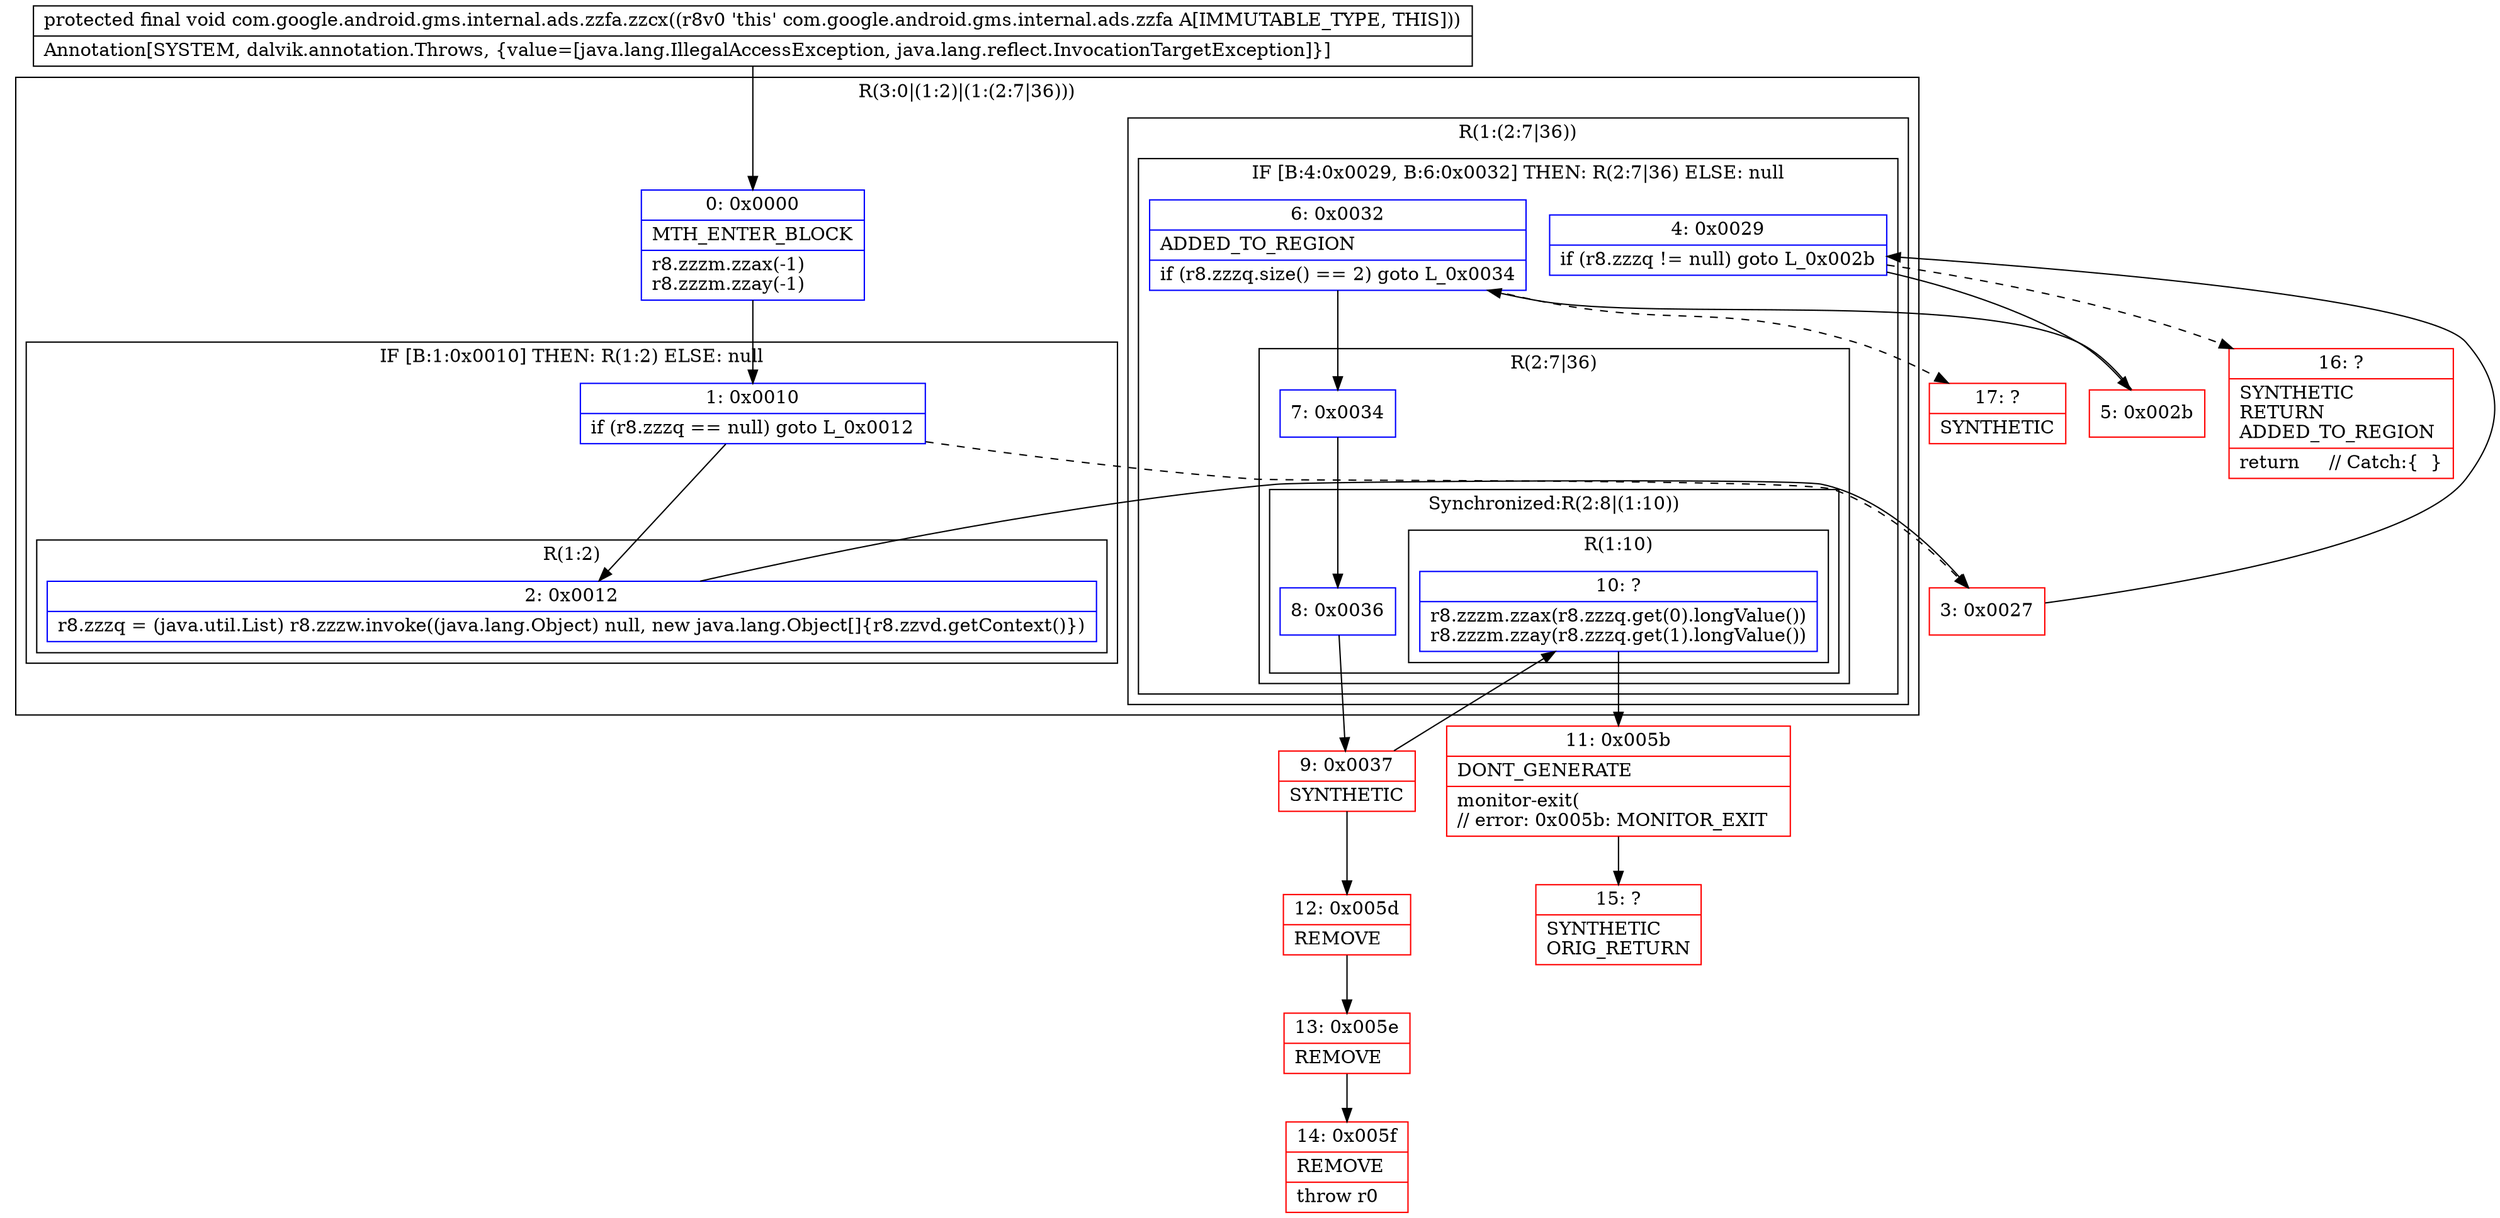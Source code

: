 digraph "CFG forcom.google.android.gms.internal.ads.zzfa.zzcx()V" {
subgraph cluster_Region_1175509454 {
label = "R(3:0|(1:2)|(1:(2:7|36)))";
node [shape=record,color=blue];
Node_0 [shape=record,label="{0\:\ 0x0000|MTH_ENTER_BLOCK\l|r8.zzzm.zzax(\-1)\lr8.zzzm.zzay(\-1)\l}"];
subgraph cluster_IfRegion_168967872 {
label = "IF [B:1:0x0010] THEN: R(1:2) ELSE: null";
node [shape=record,color=blue];
Node_1 [shape=record,label="{1\:\ 0x0010|if (r8.zzzq == null) goto L_0x0012\l}"];
subgraph cluster_Region_1590368401 {
label = "R(1:2)";
node [shape=record,color=blue];
Node_2 [shape=record,label="{2\:\ 0x0012|r8.zzzq = (java.util.List) r8.zzzw.invoke((java.lang.Object) null, new java.lang.Object[]\{r8.zzvd.getContext()\})\l}"];
}
}
subgraph cluster_Region_1571048236 {
label = "R(1:(2:7|36))";
node [shape=record,color=blue];
subgraph cluster_IfRegion_498739199 {
label = "IF [B:4:0x0029, B:6:0x0032] THEN: R(2:7|36) ELSE: null";
node [shape=record,color=blue];
Node_4 [shape=record,label="{4\:\ 0x0029|if (r8.zzzq != null) goto L_0x002b\l}"];
Node_6 [shape=record,label="{6\:\ 0x0032|ADDED_TO_REGION\l|if (r8.zzzq.size() == 2) goto L_0x0034\l}"];
subgraph cluster_Region_105250486 {
label = "R(2:7|36)";
node [shape=record,color=blue];
Node_7 [shape=record,label="{7\:\ 0x0034}"];
subgraph cluster_SynchronizedRegion_5005695 {
label = "Synchronized:R(2:8|(1:10))";
node [shape=record,color=blue];
Node_8 [shape=record,label="{8\:\ 0x0036}"];
subgraph cluster_Region_2135865201 {
label = "R(1:10)";
node [shape=record,color=blue];
Node_10 [shape=record,label="{10\:\ ?|r8.zzzm.zzax(r8.zzzq.get(0).longValue())\lr8.zzzm.zzay(r8.zzzq.get(1).longValue())\l}"];
}
}
}
}
}
}
Node_3 [shape=record,color=red,label="{3\:\ 0x0027}"];
Node_5 [shape=record,color=red,label="{5\:\ 0x002b}"];
Node_9 [shape=record,color=red,label="{9\:\ 0x0037|SYNTHETIC\l}"];
Node_11 [shape=record,color=red,label="{11\:\ 0x005b|DONT_GENERATE\l|monitor\-exit(\l\/\/ error: 0x005b: MONITOR_EXIT  \l}"];
Node_12 [shape=record,color=red,label="{12\:\ 0x005d|REMOVE\l}"];
Node_13 [shape=record,color=red,label="{13\:\ 0x005e|REMOVE\l}"];
Node_14 [shape=record,color=red,label="{14\:\ 0x005f|REMOVE\l|throw r0\l}"];
Node_15 [shape=record,color=red,label="{15\:\ ?|SYNTHETIC\lORIG_RETURN\l}"];
Node_16 [shape=record,color=red,label="{16\:\ ?|SYNTHETIC\lRETURN\lADDED_TO_REGION\l|return     \/\/ Catch:\{  \}\l}"];
Node_17 [shape=record,color=red,label="{17\:\ ?|SYNTHETIC\l}"];
MethodNode[shape=record,label="{protected final void com.google.android.gms.internal.ads.zzfa.zzcx((r8v0 'this' com.google.android.gms.internal.ads.zzfa A[IMMUTABLE_TYPE, THIS]))  | Annotation[SYSTEM, dalvik.annotation.Throws, \{value=[java.lang.IllegalAccessException, java.lang.reflect.InvocationTargetException]\}]\l}"];
MethodNode -> Node_0;
Node_0 -> Node_1;
Node_1 -> Node_2;
Node_1 -> Node_3[style=dashed];
Node_2 -> Node_3;
Node_4 -> Node_5;
Node_4 -> Node_16[style=dashed];
Node_6 -> Node_7;
Node_6 -> Node_17[style=dashed];
Node_7 -> Node_8;
Node_8 -> Node_9;
Node_10 -> Node_11;
Node_3 -> Node_4;
Node_5 -> Node_6;
Node_9 -> Node_10;
Node_9 -> Node_12;
Node_11 -> Node_15;
Node_12 -> Node_13;
Node_13 -> Node_14;
}


